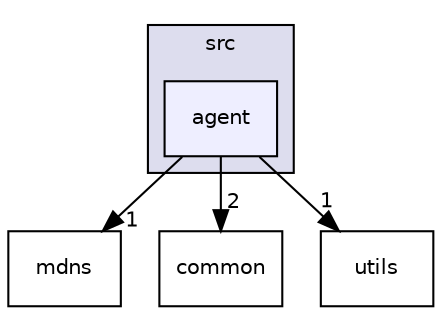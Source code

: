 digraph "src/agent" {
  compound=true
  node [ fontsize="10", fontname="Helvetica"];
  edge [ labelfontsize="10", labelfontname="Helvetica"];
  subgraph clusterdir_68267d1309a1af8e8297ef4c3efbcdba {
    graph [ bgcolor="#ddddee", pencolor="black", label="src" fontname="Helvetica", fontsize="10", URL="dir_68267d1309a1af8e8297ef4c3efbcdba.html"]
  dir_7a595b6a07cd8b16c4e5e314d67cc75b [shape=box, label="agent", style="filled", fillcolor="#eeeeff", pencolor="black", URL="dir_7a595b6a07cd8b16c4e5e314d67cc75b.html"];
  }
  dir_f236990efbadf529f4dbd2142f093e9e [shape=box label="mdns" URL="dir_f236990efbadf529f4dbd2142f093e9e.html"];
  dir_fdedb0aba14d44ce9d99bc100e026e6a [shape=box label="common" URL="dir_fdedb0aba14d44ce9d99bc100e026e6a.html"];
  dir_313caf1132e152dd9b58bea13a4052ca [shape=box label="utils" URL="dir_313caf1132e152dd9b58bea13a4052ca.html"];
  dir_7a595b6a07cd8b16c4e5e314d67cc75b->dir_f236990efbadf529f4dbd2142f093e9e [headlabel="1", labeldistance=1.5 headhref="dir_000003_000012.html"];
  dir_7a595b6a07cd8b16c4e5e314d67cc75b->dir_fdedb0aba14d44ce9d99bc100e026e6a [headlabel="2", labeldistance=1.5 headhref="dir_000003_000008.html"];
  dir_7a595b6a07cd8b16c4e5e314d67cc75b->dir_313caf1132e152dd9b58bea13a4052ca [headlabel="1", labeldistance=1.5 headhref="dir_000003_000015.html"];
}
